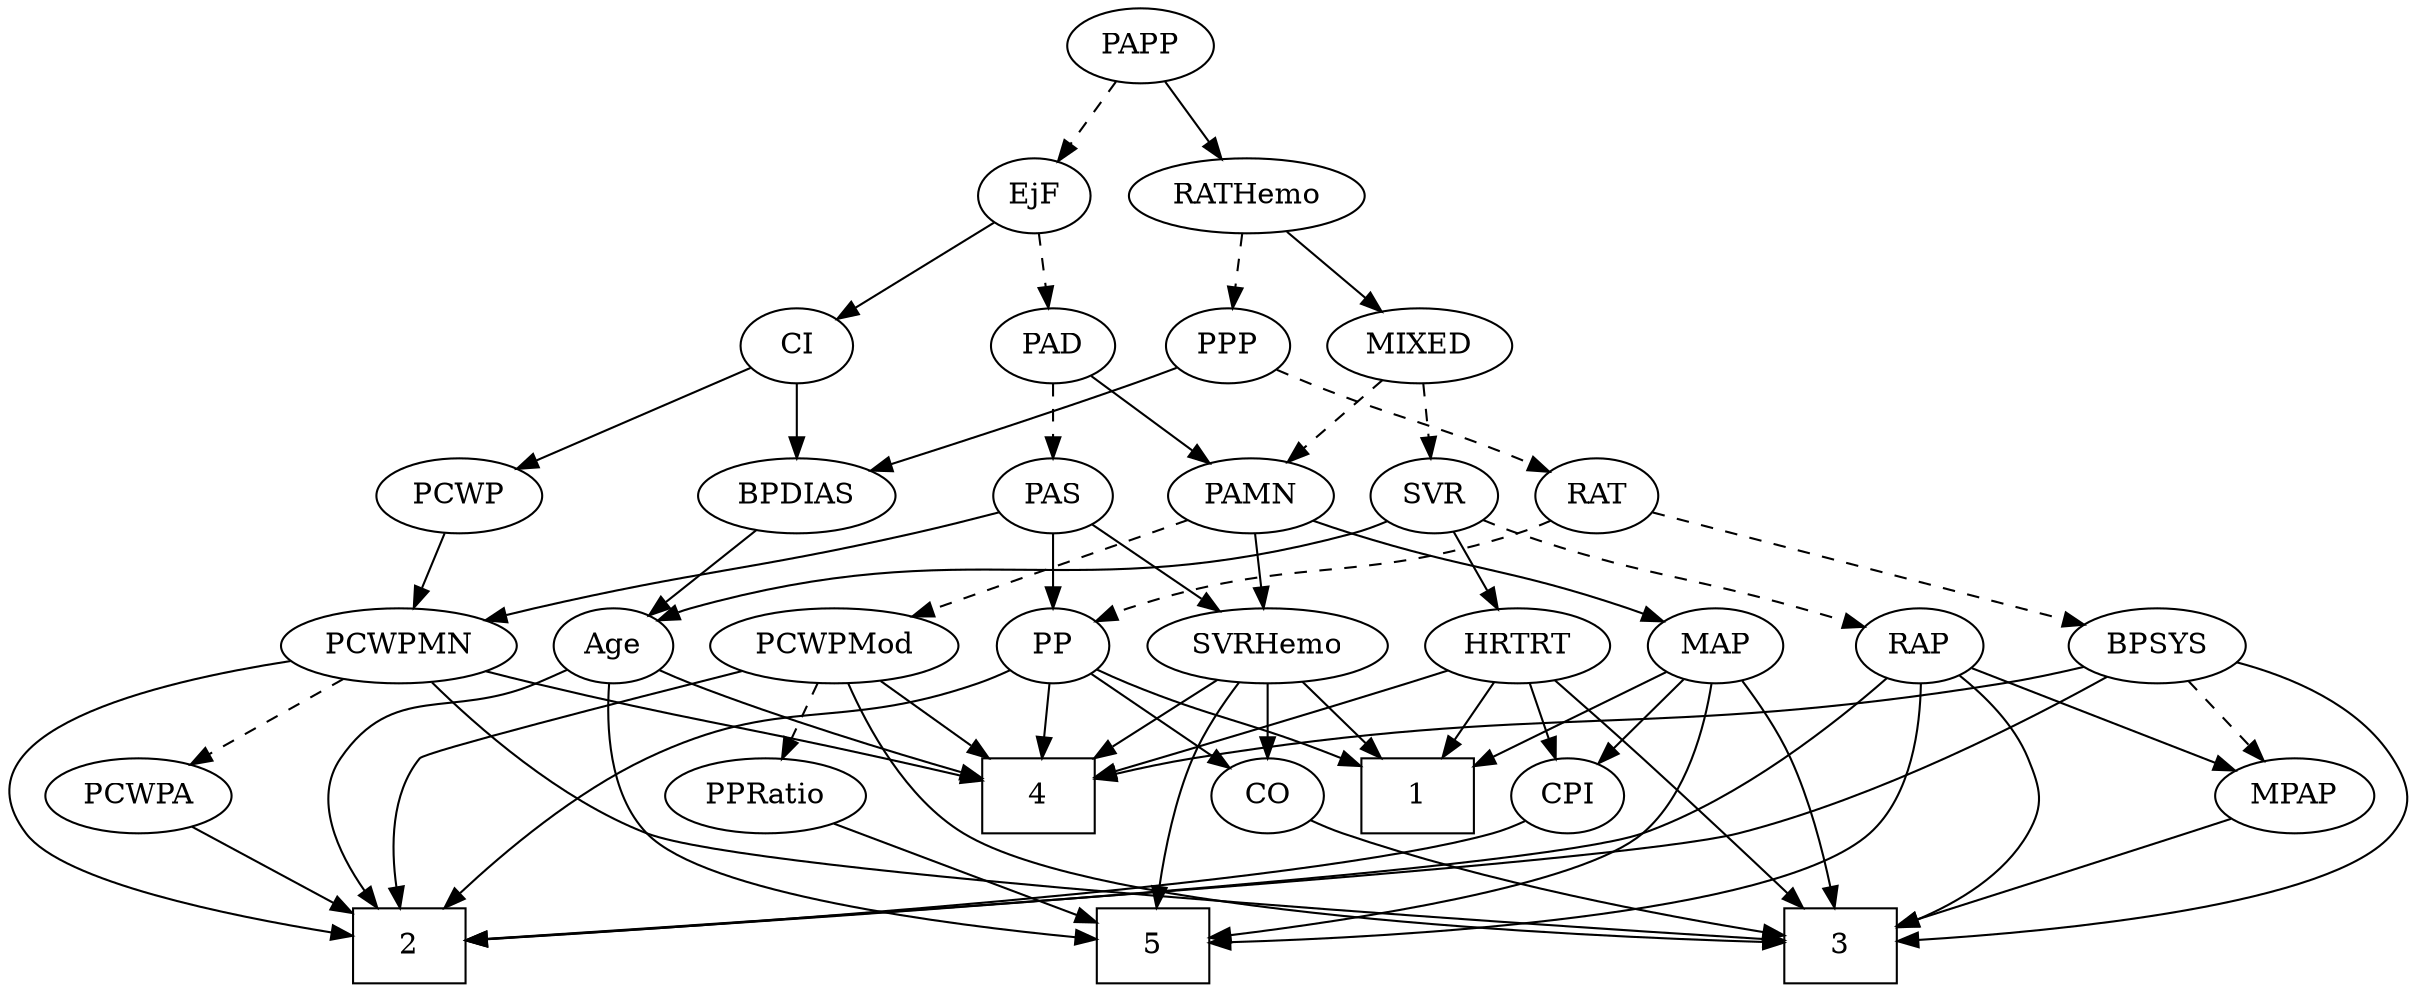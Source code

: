 strict digraph {
	graph [bb="0,0,1143.7,468"];
	node [label="\N"];
	1	[height=0.5,
		pos="674.6,90",
		shape=box,
		width=0.75];
	2	[height=0.5,
		pos="206.6,18",
		shape=box,
		width=0.75];
	3	[height=0.5,
		pos="877.6,18",
		shape=box,
		width=0.75];
	4	[height=0.5,
		pos="492.6,90",
		shape=box,
		width=0.75];
	5	[height=0.5,
		pos="547.6,18",
		shape=box,
		width=0.75];
	Age	[height=0.5,
		pos="313.6,162",
		width=0.75];
	Age -> 2	[pos="e,191.34,36.003 292.45,150.55 287.61,148.29 282.46,145.98 277.6,144 232.3,125.53 201.97,147.84 173.6,108 159.84,88.676 171.99,62.942 \
185.26,44.118",
		style=solid];
	Age -> 4	[pos="e,465.44,100.28 334.78,150.63 339.61,148.36 344.75,146.04 349.6,144 385.18,129.04 426.62,113.92 455.7,103.69",
		style=solid];
	Age -> 5	[pos="e,520.29,21.413 309.56,144.03 305.94,124.29 303.52,91.865 320.6,72 344.93,43.684 452.11,28.653 510.07,22.466",
		style=solid];
	EjF	[height=0.5,
		pos="499.6,378",
		width=0.75];
	PAD	[height=0.5,
		pos="507.6,306",
		width=0.79437];
	EjF -> PAD	[pos="e,505.64,324.1 501.57,359.7 502.46,351.98 503.51,342.71 504.5,334.11",
		style=dashed];
	CI	[height=0.5,
		pos="366.6,306",
		width=0.75];
	EjF -> CI	[pos="e,387.33,317.91 479.11,366.22 457.01,354.59 421.62,335.96 396.43,322.7",
		style=solid];
	RAP	[height=0.5,
		pos="915.6,162",
		width=0.77632];
	RAP -> 2	[pos="e,233.74,20.708 900.24,146.89 876.85,126.34 829.99,88.806 782.6,72 731.95,54.042 363.34,29.063 243.86,21.357",
		style=solid];
	RAP -> 3	[pos="e,905.02,26.899 934.01,148.3 946.07,138.79 960.82,124.59 967.6,108 973.65,93.189 975.54,85.891 967.6,72 956.2,52.068 934.07,38.888 \
914.6,30.657",
		style=solid];
	RAP -> 5	[pos="e,574.67,19.477 916.15,143.76 915.8,123.44 911.87,90.145 891.6,72 846.84,31.934 664.11,22.134 584.71,19.755",
		style=solid];
	MPAP	[height=0.5,
		pos="1092.6,90",
		width=0.97491];
	RAP -> MPAP	[pos="e,1065.7,101.64 938.74,151.85 968.63,140.03 1021,119.31 1056.2,105.38",
		style=solid];
	MIXED	[height=0.5,
		pos="671.6,306",
		width=1.1193];
	PAMN	[height=0.5,
		pos="595.6,234",
		width=1.011];
	MIXED -> PAMN	[pos="e,612.15,250.25 654.73,289.46 644.43,279.97 631.08,267.68 619.68,257.18",
		style=dashed];
	SVR	[height=0.5,
		pos="677.6,234",
		width=0.77632];
	MIXED -> SVR	[pos="e,676.13,252.1 673.08,287.7 673.74,279.98 674.54,270.71 675.27,262.11",
		style=dashed];
	MPAP -> 3	[pos="e,904.69,27.423 1064.4,79.081 1057.6,76.727 1050.3,74.248 1043.6,72 999.38,57.272 948.26,41.076 914.56,30.513",
		style=solid];
	BPSYS	[height=0.5,
		pos="1029.6,162",
		width=1.0471];
	BPSYS -> 2	[pos="e,233.89,20.791 1006.4,147.65 969.89,127.37 896.25,89.341 828.6,72 772.04,57.504 370.05,29.864 244.18,21.475",
		style=solid];
	BPSYS -> 3	[pos="e,904.74,20.367 1063.6,154.15 1088.5,147.15 1120.7,133.54 1136.6,108 1145,94.405 1146.7,84.396 1136.6,72 1109,38.232 979.81,25.397 \
914.94,21.021",
		style=solid];
	BPSYS -> 4	[pos="e,519.84,98.17 996.79,152.81 983.19,149.67 967.2,146.28 952.6,144 782.37,117.38 736.71,135.35 566.6,108 554.52,106.06 541.47,103.29 \
529.74,100.55",
		style=solid];
	BPSYS -> MPAP	[pos="e,1078.4,106.82 1043.9,145.12 1052,136.08 1062.4,124.58 1071.4,114.52",
		style=dashed];
	PAS	[height=0.5,
		pos="507.6,234",
		width=0.75];
	PAD -> PAS	[pos="e,507.6,252.1 507.6,287.7 507.6,279.98 507.6,270.71 507.6,262.11",
		style=dashed];
	PAD -> PAMN	[pos="e,577.16,249.66 524.56,291.5 537.17,281.47 554.62,267.6 569.06,256.11",
		style=solid];
	CO	[height=0.5,
		pos="602.6,90",
		width=0.75];
	CO -> 3	[pos="e,850.54,22.98 623.21,78.304 628.16,76.005 633.5,73.745 638.6,72 708.13,48.206 792.78,32.374 840.39,24.605",
		style=solid];
	PCWPMN	[height=0.5,
		pos="218.6,162",
		width=1.3902];
	PAS -> PCWPMN	[pos="e,255.97,174.1 482.3,227.64 439.83,218.54 351.58,199.17 277.6,180 273.76,179.01 269.79,177.94 265.81,176.85",
		style=solid];
	SVRHemo	[height=0.5,
		pos="602.6,162",
		width=1.3902];
	PAS -> SVRHemo	[pos="e,581.63,178.45 525.02,220.16 538.49,210.24 557.44,196.27 573.24,184.63",
		style=solid];
	PP	[height=0.5,
		pos="507.6,162",
		width=0.75];
	PAS -> PP	[pos="e,507.6,180.1 507.6,215.7 507.6,207.98 507.6,198.71 507.6,190.11",
		style=solid];
	PCWPMod	[height=0.5,
		pos="410.6,162",
		width=1.4443];
	PAMN -> PCWPMod	[pos="e,444.3,175.75 567.5,222.37 537.29,210.94 488.88,192.62 453.81,179.35",
		style=dashed];
	PAMN -> SVRHemo	[pos="e,600.89,180.1 597.33,215.7 598.1,207.98 599.03,198.71 599.89,190.11",
		style=solid];
	MAP	[height=0.5,
		pos="798.6,162",
		width=0.84854];
	PAMN -> MAP	[pos="e,775.27,173.7 623.58,222.1 629.19,220 635.06,217.88 640.6,216 692.92,198.23 707.74,199.07 759.6,180 761.68,179.23 763.81,178.41 \
765.95,177.56",
		style=solid];
	RATHemo	[height=0.5,
		pos="593.6,378",
		width=1.3721];
	RATHemo -> MIXED	[pos="e,654.5,322.34 611.3,361.12 621.81,351.68 635.31,339.56 646.87,329.19",
		style=solid];
	PPP	[height=0.5,
		pos="586.6,306",
		width=0.75];
	RATHemo -> PPP	[pos="e,588.31,324.1 591.87,359.7 591.09,351.98 590.17,342.71 589.31,334.11",
		style=dashed];
	CPI	[height=0.5,
		pos="746.6,90",
		width=0.75];
	CPI -> 2	[pos="e,233.91,20.661 726.12,77.881 721.16,75.599 715.79,73.453 710.6,72 622.53,47.344 345.12,27.781 243.97,21.299",
		style=solid];
	RAT	[height=0.5,
		pos="750.6,234",
		width=0.75827];
	RAT -> BPSYS	[pos="e,996.97,171.19 775.85,226.66 823.78,214.64 928.4,188.39 987.24,173.63",
		style=dashed];
	RAT -> PP	[pos="e,528.2,173.74 729.62,222.09 724.77,219.85 719.58,217.67 714.6,216 640.98,191.25 617.21,204.75 543.6,180 541.68,179.36 539.73,178.64 \
537.78,177.87",
		style=dashed];
	SVR -> Age	[pos="e,334.1,174.05 656.5,221.96 651.41,219.67 645.9,217.51 640.6,216 515.24,180.38 474.76,216.28 349.6,180 347.65,179.44 345.69,178.78 \
343.72,178.06",
		style=solid];
	SVR -> RAP	[pos="e,889.14,168.44 699.25,222.29 704.22,220.05 709.54,217.81 714.6,216 770.85,195.83 838.42,179.58 879.14,170.62",
		style=dashed];
	HRTRT	[height=0.5,
		pos="710.6,162",
		width=1.1013];
	SVR -> HRTRT	[pos="e,702.6,179.96 685.42,216.41 689.26,208.25 693.99,198.22 698.31,189.07",
		style=solid];
	PCWPMod -> 2	[pos="e,202.13,36.187 371.57,150.02 364.28,148 356.71,145.92 349.6,144 288.4,127.49 251.74,157.05 211.6,108 197.7,91.024 197.66,65.56 \
200.39,46.213",
		style=solid];
	PCWPMod -> 3	[pos="e,850.53,19.193 414.38,143.71 419.88,123.02 432.21,89.026 456.6,72 518.26,28.951 749.34,20.857 840.39,19.344",
		style=solid];
	PCWPMod -> 4	[pos="e,472.63,108.04 429.2,145.12 439.72,136.14 453.08,124.73 464.82,114.71",
		style=solid];
	PPRatio	[height=0.5,
		pos="369.6,90",
		width=1.1013];
	PCWPMod -> PPRatio	[pos="e,379.43,107.79 400.67,144.05 395.84,135.8 389.92,125.7 384.55,116.54",
		style=dashed];
	PCWPA	[height=0.5,
		pos="41.596,90",
		width=1.1555];
	PCWPA -> 2	[pos="e,179.55,30.473 70.337,76.807 98.081,65.037 140.19,47.172 170.25,34.42",
		style=solid];
	PCWPMN -> 2	[pos="e,179.53,31.283 184.56,148.69 166.54,140.23 146.03,127.04 135.6,108 127.91,93.968 128.42,86.303 135.6,72 143.12,56.998 157.12,45.157 \
170.72,36.507",
		style=solid];
	PCWPMN -> 3	[pos="e,850.56,20.597 231.72,144.43 249.41,123.47 283.03,88.156 320.6,72 368.19,51.532 723.29,28.37 840.31,21.22",
		style=solid];
	PCWPMN -> 4	[pos="e,465.36,97.356 255.99,149.99 263.15,147.95 270.59,145.87 277.6,144 339.7,127.4 412.4,109.88 455.36,99.715",
		style=solid];
	PCWPMN -> PCWPA	[pos="e,71.207,102.71 186.13,148.16 156.38,136.39 112.26,118.95 80.602,106.43",
		style=dashed];
	SVRHemo -> 1	[pos="e,656.98,108.12 619.3,144.76 628.3,136.01 639.59,125.03 649.62,115.28",
		style=solid];
	SVRHemo -> 4	[pos="e,519.64,108.21 579,145.98 564.3,136.63 545.1,124.41 528.53,113.87",
		style=solid];
	SVRHemo -> 5	[pos="e,549.29,36.326 588.79,144.32 581.19,134.34 572.19,121.09 566.6,108 558.18,88.293 553.35,64.488 550.67,46.458",
		style=solid];
	SVRHemo -> CO	[pos="e,602.6,108.1 602.6,143.7 602.6,135.98 602.6,126.71 602.6,118.11",
		style=solid];
	BPDIAS	[height=0.5,
		pos="366.6,234",
		width=1.1735];
	BPDIAS -> Age	[pos="e,325.46,178.67 354.3,216.76 347.59,207.89 339.14,196.74 331.69,186.89",
		style=solid];
	MAP -> 1	[pos="e,701.69,106.3 777.28,148.97 758.98,138.64 732.22,123.53 710.6,111.33",
		style=solid];
	MAP -> 3	[pos="e,875.75,36.125 817.21,147.43 829.25,137.72 844.36,123.64 853.6,108 864.82,88.996 870.92,64.634 874.16,46.205",
		style=solid];
	MAP -> 5	[pos="e,574.75,21.405 800.66,143.79 802.04,123.82 800.94,91.168 782.6,72 755.73,43.923 644.02,28.68 584.82,22.434",
		style=solid];
	MAP -> CPI	[pos="e,757.99,106.34 786.8,145.12 780.05,136.04 771.47,124.49 763.97,114.39",
		style=solid];
	PP -> 1	[pos="e,647.57,104.04 528.79,150.65 533.62,148.39 538.76,146.05 543.6,144 582.48,127.48 595.38,125.81 638.27,107.97",
		style=solid];
	PP -> 2	[pos="e,223.53,36.118 486.96,150.36 482.01,148.06 476.68,145.79 471.6,144 406.5,121.15 382.77,137.91 320.6,108 286.34,91.517 252.73,63.4 \
230.98,43.176",
		style=solid];
	PP -> 4	[pos="e,496.3,108.28 503.97,144.05 502.3,136.26 500.27,126.82 498.4,118.08",
		style=solid];
	PP -> CO	[pos="e,584.96,103.99 525.02,148.16 539.53,137.47 560.39,122.1 576.83,109.99",
		style=solid];
	PPP -> RAT	[pos="e,729,245.49 607.81,294.69 612.64,292.42 617.77,290.08 622.6,288 662.92,270.62 674.28,269.38 714.6,252 716.21,251.3 717.86,250.58 \
719.52,249.84",
		style=dashed];
	PPP -> BPDIAS	[pos="e,401.59,244.19 564.63,295.39 558.52,292.86 551.84,290.21 545.6,288 500.5,272.02 447.89,256.85 411.43,246.86",
		style=solid];
	PPRatio -> 5	[pos="e,520.37,29.708 398.59,77.597 429.26,65.538 477.71,46.484 510.99,33.397",
		style=solid];
	PCWP	[height=0.5,
		pos="271.6,234",
		width=0.97491];
	PCWP -> PCWPMN	[pos="e,231.19,179.63 259.3,216.76 252.78,208.14 244.62,197.36 237.32,187.73",
		style=solid];
	CI -> BPDIAS	[pos="e,366.6,252.1 366.6,287.7 366.6,279.98 366.6,270.71 366.6,262.11",
		style=solid];
	CI -> PCWP	[pos="e,290.87,249.2 349.17,292.16 335.12,281.81 315.11,267.06 298.93,255.14",
		style=solid];
	PAPP	[height=0.5,
		pos="546.6,450",
		width=0.88464];
	PAPP -> EjF	[pos="e,510.11,394.67 535.7,432.76 529.8,423.98 522.4,412.96 515.84,403.19",
		style=dashed];
	PAPP -> RATHemo	[pos="e,582.43,395.63 557.5,432.76 563.23,424.23 570.38,413.58 576.8,404.02",
		style=solid];
	HRTRT -> 1	[pos="e,683.57,108.45 702.06,144.41 697.93,136.37 692.86,126.51 688.21,117.47",
		style=solid];
	HRTRT -> 3	[pos="e,860.65,36.04 731.57,146.55 746.21,136.23 766.01,121.79 782.6,108 807.53,87.265 834.36,61.811 853.13,43.443",
		style=solid];
	HRTRT -> 4	[pos="e,519.6,99.196 680.32,150.34 674.14,148.2 667.67,146 661.6,144 616.15,128.99 563.5,112.65 529.2,102.13",
		style=solid];
	HRTRT -> CPI	[pos="e,738.13,107.47 719.13,144.41 723.43,136.04 728.75,125.71 733.55,116.37",
		style=solid];
}

